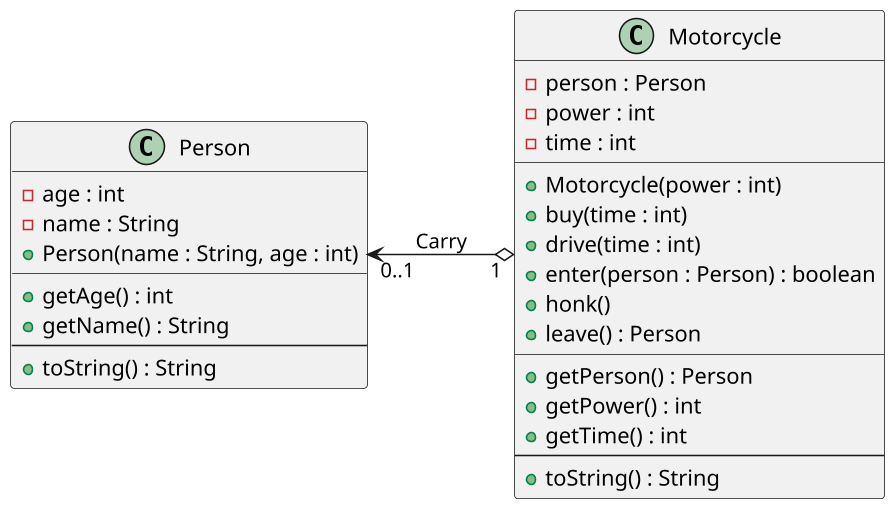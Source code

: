 @startuml

skinparam defaultFontName "Source Code Pro"
skinparam dpi 150

left to right direction 

Person "0..1" <--o "1" Motorcycle : Carry

class Person {
  - age : int
  - name : String
  + Person(name : String, age : int)
  __
  + getAge() : int
  + getName() : String
  --
  + toString() : String
}

class Motorcycle {
  - person : Person
  - power : int
  - time : int
  __
  + Motorcycle(power : int)
  + buy(time : int)
  + drive(time : int)
  + enter(person : Person) : boolean
  + honk()
  + leave() : Person
  __
  + getPerson() : Person
  + getPower() : int
  + getTime() : int
  --
  + toString() : String
}

@enduml